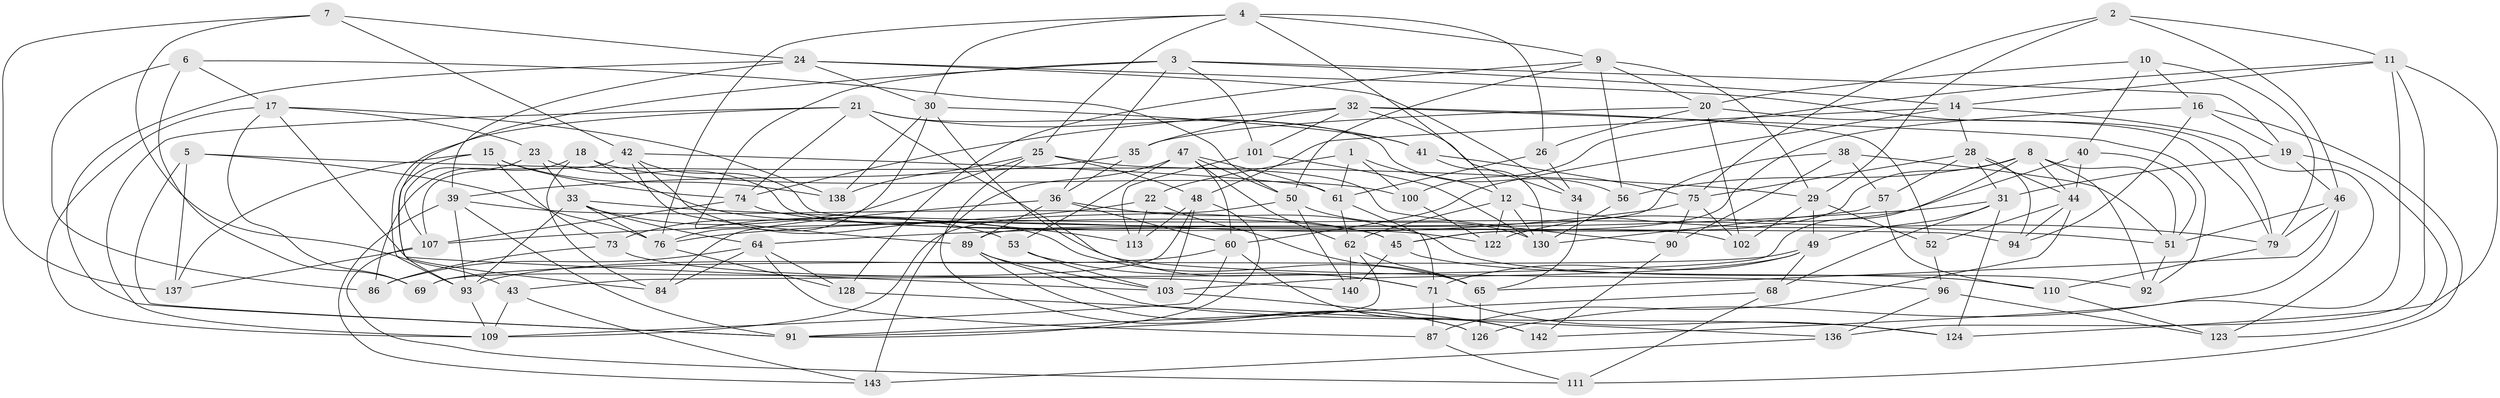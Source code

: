 // Generated by graph-tools (version 1.1) at 2025/24/03/03/25 07:24:30]
// undirected, 96 vertices, 239 edges
graph export_dot {
graph [start="1"]
  node [color=gray90,style=filled];
  1;
  2;
  3 [super="+119"];
  4 [super="+114"];
  5;
  6;
  7;
  8 [super="+139"];
  9 [super="+58"];
  10;
  11 [super="+13"];
  12 [super="+67"];
  14 [super="+70"];
  15 [super="+37"];
  16 [super="+77"];
  17 [super="+83"];
  18;
  19 [super="+97"];
  20 [super="+27"];
  21 [super="+131"];
  22;
  23;
  24 [super="+82"];
  25 [super="+66"];
  26;
  28 [super="+120"];
  29 [super="+104"];
  30 [super="+98"];
  31 [super="+78"];
  32 [super="+81"];
  33 [super="+115"];
  34;
  35;
  36 [super="+55"];
  38;
  39 [super="+63"];
  40;
  41;
  42 [super="+106"];
  43;
  44 [super="+88"];
  45 [super="+112"];
  46 [super="+105"];
  47 [super="+80"];
  48 [super="+72"];
  49 [super="+121"];
  50 [super="+54"];
  51 [super="+59"];
  52;
  53;
  56;
  57;
  60 [super="+117"];
  61 [super="+144"];
  62 [super="+95"];
  64 [super="+135"];
  65 [super="+85"];
  68;
  69;
  71 [super="+134"];
  73;
  74 [super="+141"];
  75 [super="+108"];
  76 [super="+145"];
  79 [super="+125"];
  84;
  86;
  87;
  89 [super="+118"];
  90;
  91 [super="+116"];
  92;
  93 [super="+99"];
  94;
  96;
  100;
  101;
  102;
  103 [super="+129"];
  107 [super="+133"];
  109 [super="+127"];
  110;
  111;
  113;
  122;
  123;
  124;
  126;
  128;
  130 [super="+132"];
  136;
  137;
  138;
  140;
  142;
  143;
  1 -- 12;
  1 -- 61;
  1 -- 100;
  1 -- 22;
  2 -- 11;
  2 -- 46;
  2 -- 29;
  2 -- 75;
  3 -- 113;
  3 -- 14;
  3 -- 19;
  3 -- 84;
  3 -- 101;
  3 -- 36;
  4 -- 9;
  4 -- 25;
  4 -- 30;
  4 -- 26;
  4 -- 12;
  4 -- 76;
  5 -- 137;
  5 -- 91;
  5 -- 76;
  5 -- 29;
  6 -- 69;
  6 -- 86;
  6 -- 50;
  6 -- 17;
  7 -- 42;
  7 -- 24;
  7 -- 43;
  7 -- 137;
  8 -- 92;
  8 -- 51;
  8 -- 56;
  8 -- 43;
  8 -- 44;
  8 -- 45;
  9 -- 56;
  9 -- 128;
  9 -- 29;
  9 -- 50;
  9 -- 20;
  10 -- 40;
  10 -- 79;
  10 -- 20;
  10 -- 16;
  11 -- 100;
  11 -- 136;
  11 -- 124;
  11 -- 126;
  11 -- 14;
  12 -- 79;
  12 -- 122;
  12 -- 62;
  12 -- 130;
  14 -- 123;
  14 -- 28;
  14 -- 48;
  14 -- 60;
  15 -- 138;
  15 -- 137;
  15 -- 74 [weight=2];
  15 -- 73;
  15 -- 93;
  16 -- 94;
  16 -- 45;
  16 -- 111;
  16 -- 19 [weight=2];
  17 -- 138;
  17 -- 103;
  17 -- 69;
  17 -- 23;
  17 -- 109;
  18 -- 84;
  18 -- 100;
  18 -- 86;
  18 -- 45;
  19 -- 123;
  19 -- 31;
  19 -- 46;
  20 -- 102;
  20 -- 79;
  20 -- 35;
  20 -- 26;
  21 -- 41;
  21 -- 96;
  21 -- 56;
  21 -- 109;
  21 -- 74;
  21 -- 93;
  22 -- 113;
  22 -- 65;
  22 -- 107;
  23 -- 102;
  23 -- 107;
  23 -- 33;
  24 -- 34;
  24 -- 39;
  24 -- 91;
  24 -- 30;
  24 -- 79;
  25 -- 138;
  25 -- 90;
  25 -- 73;
  25 -- 126;
  25 -- 48;
  26 -- 34;
  26 -- 61;
  28 -- 94;
  28 -- 31;
  28 -- 75;
  28 -- 57;
  28 -- 44;
  29 -- 52;
  29 -- 102;
  29 -- 49;
  30 -- 71;
  30 -- 138;
  30 -- 76;
  30 -- 41;
  31 -- 124;
  31 -- 64;
  31 -- 68;
  31 -- 49;
  32 -- 92;
  32 -- 52;
  32 -- 101;
  32 -- 74;
  32 -- 35;
  32 -- 34;
  33 -- 76;
  33 -- 53;
  33 -- 51;
  33 -- 64;
  33 -- 93;
  34 -- 65;
  35 -- 39;
  35 -- 36;
  36 -- 92;
  36 -- 60;
  36 -- 89;
  36 -- 84;
  38 -- 90;
  38 -- 51;
  38 -- 89;
  38 -- 57;
  39 -- 143;
  39 -- 91;
  39 -- 93;
  39 -- 45;
  40 -- 44;
  40 -- 122;
  40 -- 51;
  41 -- 130;
  41 -- 75;
  42 -- 61;
  42 -- 89;
  42 -- 65;
  42 -- 94;
  42 -- 107;
  43 -- 143;
  43 -- 109;
  44 -- 87;
  44 -- 94;
  44 -- 52;
  45 -- 140;
  45 -- 110;
  46 -- 65;
  46 -- 79;
  46 -- 142;
  46 -- 51;
  47 -- 61;
  47 -- 53;
  47 -- 143;
  47 -- 50;
  47 -- 60;
  47 -- 62;
  48 -- 103;
  48 -- 91;
  48 -- 69;
  48 -- 113;
  49 -- 68;
  49 -- 71;
  49 -- 69;
  49 -- 103;
  50 -- 130;
  50 -- 140;
  50 -- 109;
  51 -- 92;
  52 -- 96;
  53 -- 103;
  53 -- 71;
  56 -- 130;
  57 -- 110;
  57 -- 130;
  60 -- 93;
  60 -- 142;
  60 -- 109;
  61 -- 62;
  61 -- 71;
  62 -- 65;
  62 -- 91;
  62 -- 140;
  64 -- 84;
  64 -- 86;
  64 -- 87;
  64 -- 128;
  65 -- 126;
  68 -- 111;
  68 -- 91;
  71 -- 124;
  71 -- 87;
  73 -- 86;
  73 -- 140;
  74 -- 107;
  74 -- 122;
  75 -- 76;
  75 -- 102;
  75 -- 90;
  76 -- 128;
  79 -- 110;
  87 -- 111;
  89 -- 126;
  89 -- 124;
  89 -- 103;
  90 -- 142;
  93 -- 109;
  96 -- 123;
  96 -- 136;
  100 -- 122;
  101 -- 130;
  101 -- 113;
  103 -- 142;
  107 -- 137;
  107 -- 111;
  110 -- 123;
  128 -- 136;
  136 -- 143;
}
